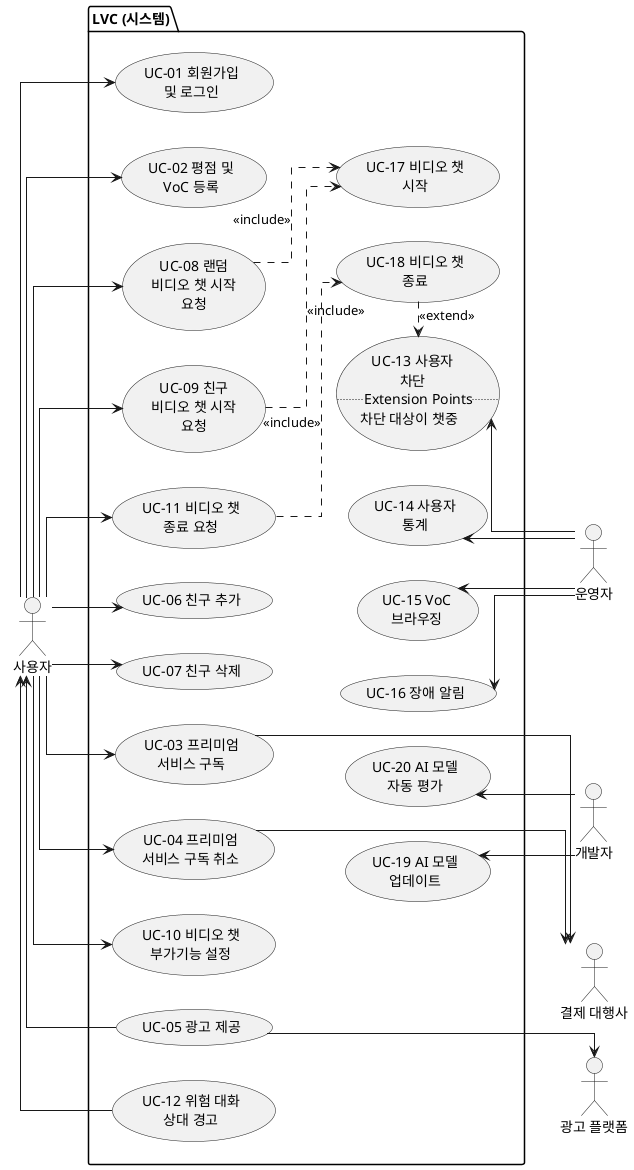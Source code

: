 @startuml

skinparam wrapWidth 100
left to right direction
skinparam linetype ortho

actor "사용자" as User
actor "운영자" as Admin
actor "개발자" as Developer
together {
    actor "광고 플랫폼" as AdProvider
    actor "결제 대행사" as PayProvider
}

package "LVC (시스템)" {
    together {
        usecase "UC-01 회원가입 및 로그인" as UC01
        usecase "UC-02 평점 및 VoC 등록" as UC02
        usecase "UC-03 프리미엄 서비스 구독" as UC03
        usecase "UC-04 프리미엄 서비스 구독 취소" as UC04
        usecase "UC-05 광고 제공" as UC05
        usecase "UC-06 친구 추가" as UC06
        usecase "UC-07 친구 삭제" as UC07
        usecase "UC-08 랜덤 비디오 챗 시작 요청" as UC08
        usecase "UC-09 친구 비디오 챗 시작 요청" as UC09
        usecase "UC-10 비디오 챗 부가기능 설정" as UC10
        usecase "UC-11 비디오 챗 종료 요청" as UC11
        usecase "UC-12 위험 대화 상대 경고" as UC12
    }
    together {
        usecase UC13 as "UC-13 사용자 차단
        ..Extension Points..
        차단 대상이 챗중
        "
        usecase "UC-14 사용자 통계" as UC14
        usecase "UC-15 VoC 브라우징" as UC15
        usecase "UC-16 장애 알림" as UC16

        ' put things together
        UC16 -[hidden] UC15
        UC15 -[hidden] UC14
        UC14 -[hidden] UC13
    }
    together {
        usecase "UC-17 비디오 챗 시작" as UC17
        usecase "UC-18 비디오 챗 종료" as UC18
    }
    together {
        usecase "UC-19 AI 모델 업데이트" as UC19
        usecase "UC-20 AI 모델 자동 평가" as UC20

        ' put things together
        UC19 -[hidden] UC20
    }

    UC05 --> User
    UC12 --> User
    
    User --> UC01
    User --> UC02
    User --> UC03
    User --> UC04
    User --> UC06
    User --> UC07
    User --> UC08
    User --> UC09
    User --> UC11
    User --> UC10
    
    Admin -up-> UC13
    Admin -up-> UC14
    Admin -up-> UC15
    Admin -up-> UC16

    UC03 --down-> PayProvider
    UC04 --down-> PayProvider

    UC05 --down-> AdProvider
    
    UC08 ..> UC17 : "<<include>>"
    UC09 ..> UC17 : "<<include>>"
    UC11 ..> UC18 : "<<include>>"
    UC18 .> UC13 : "<<extend>>"

    Developer -up-> UC19
    Developer -up-> UC20

    UC19 -[hidden] UC18
}

@enduml
